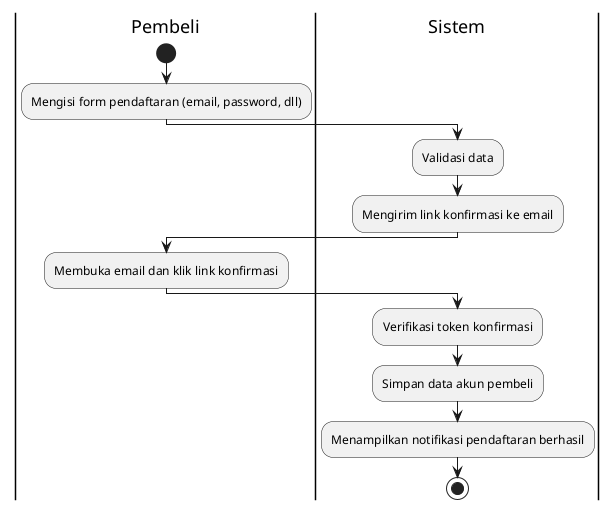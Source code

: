 @startuml
skinparam backgroundColor transparent
|Pembeli|
start
:Mengisi form pendaftaran (email, password, dll);
|Sistem|
:Validasi data;
:Mengirim link konfirmasi ke email;
|Pembeli|
:Membuka email dan klik link konfirmasi;
|Sistem|
:Verifikasi token konfirmasi;
:Simpan data akun pembeli;
:Menampilkan notifikasi pendaftaran berhasil;
stop
@enduml
